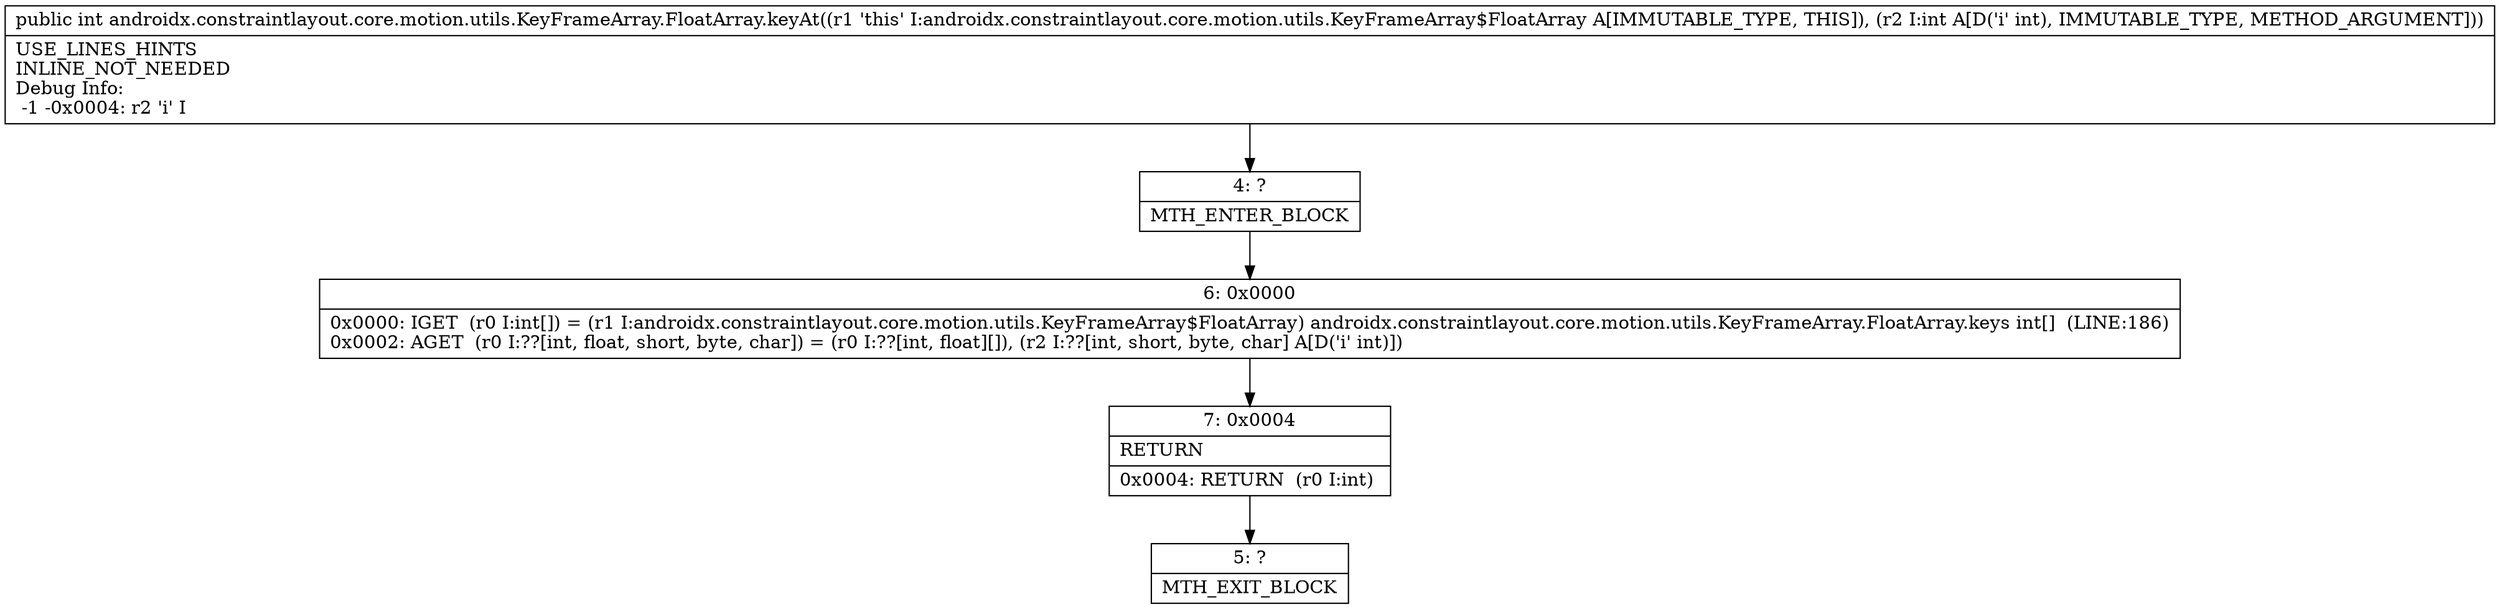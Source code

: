 digraph "CFG forandroidx.constraintlayout.core.motion.utils.KeyFrameArray.FloatArray.keyAt(I)I" {
Node_4 [shape=record,label="{4\:\ ?|MTH_ENTER_BLOCK\l}"];
Node_6 [shape=record,label="{6\:\ 0x0000|0x0000: IGET  (r0 I:int[]) = (r1 I:androidx.constraintlayout.core.motion.utils.KeyFrameArray$FloatArray) androidx.constraintlayout.core.motion.utils.KeyFrameArray.FloatArray.keys int[]  (LINE:186)\l0x0002: AGET  (r0 I:??[int, float, short, byte, char]) = (r0 I:??[int, float][]), (r2 I:??[int, short, byte, char] A[D('i' int)]) \l}"];
Node_7 [shape=record,label="{7\:\ 0x0004|RETURN\l|0x0004: RETURN  (r0 I:int) \l}"];
Node_5 [shape=record,label="{5\:\ ?|MTH_EXIT_BLOCK\l}"];
MethodNode[shape=record,label="{public int androidx.constraintlayout.core.motion.utils.KeyFrameArray.FloatArray.keyAt((r1 'this' I:androidx.constraintlayout.core.motion.utils.KeyFrameArray$FloatArray A[IMMUTABLE_TYPE, THIS]), (r2 I:int A[D('i' int), IMMUTABLE_TYPE, METHOD_ARGUMENT]))  | USE_LINES_HINTS\lINLINE_NOT_NEEDED\lDebug Info:\l  \-1 \-0x0004: r2 'i' I\l}"];
MethodNode -> Node_4;Node_4 -> Node_6;
Node_6 -> Node_7;
Node_7 -> Node_5;
}

